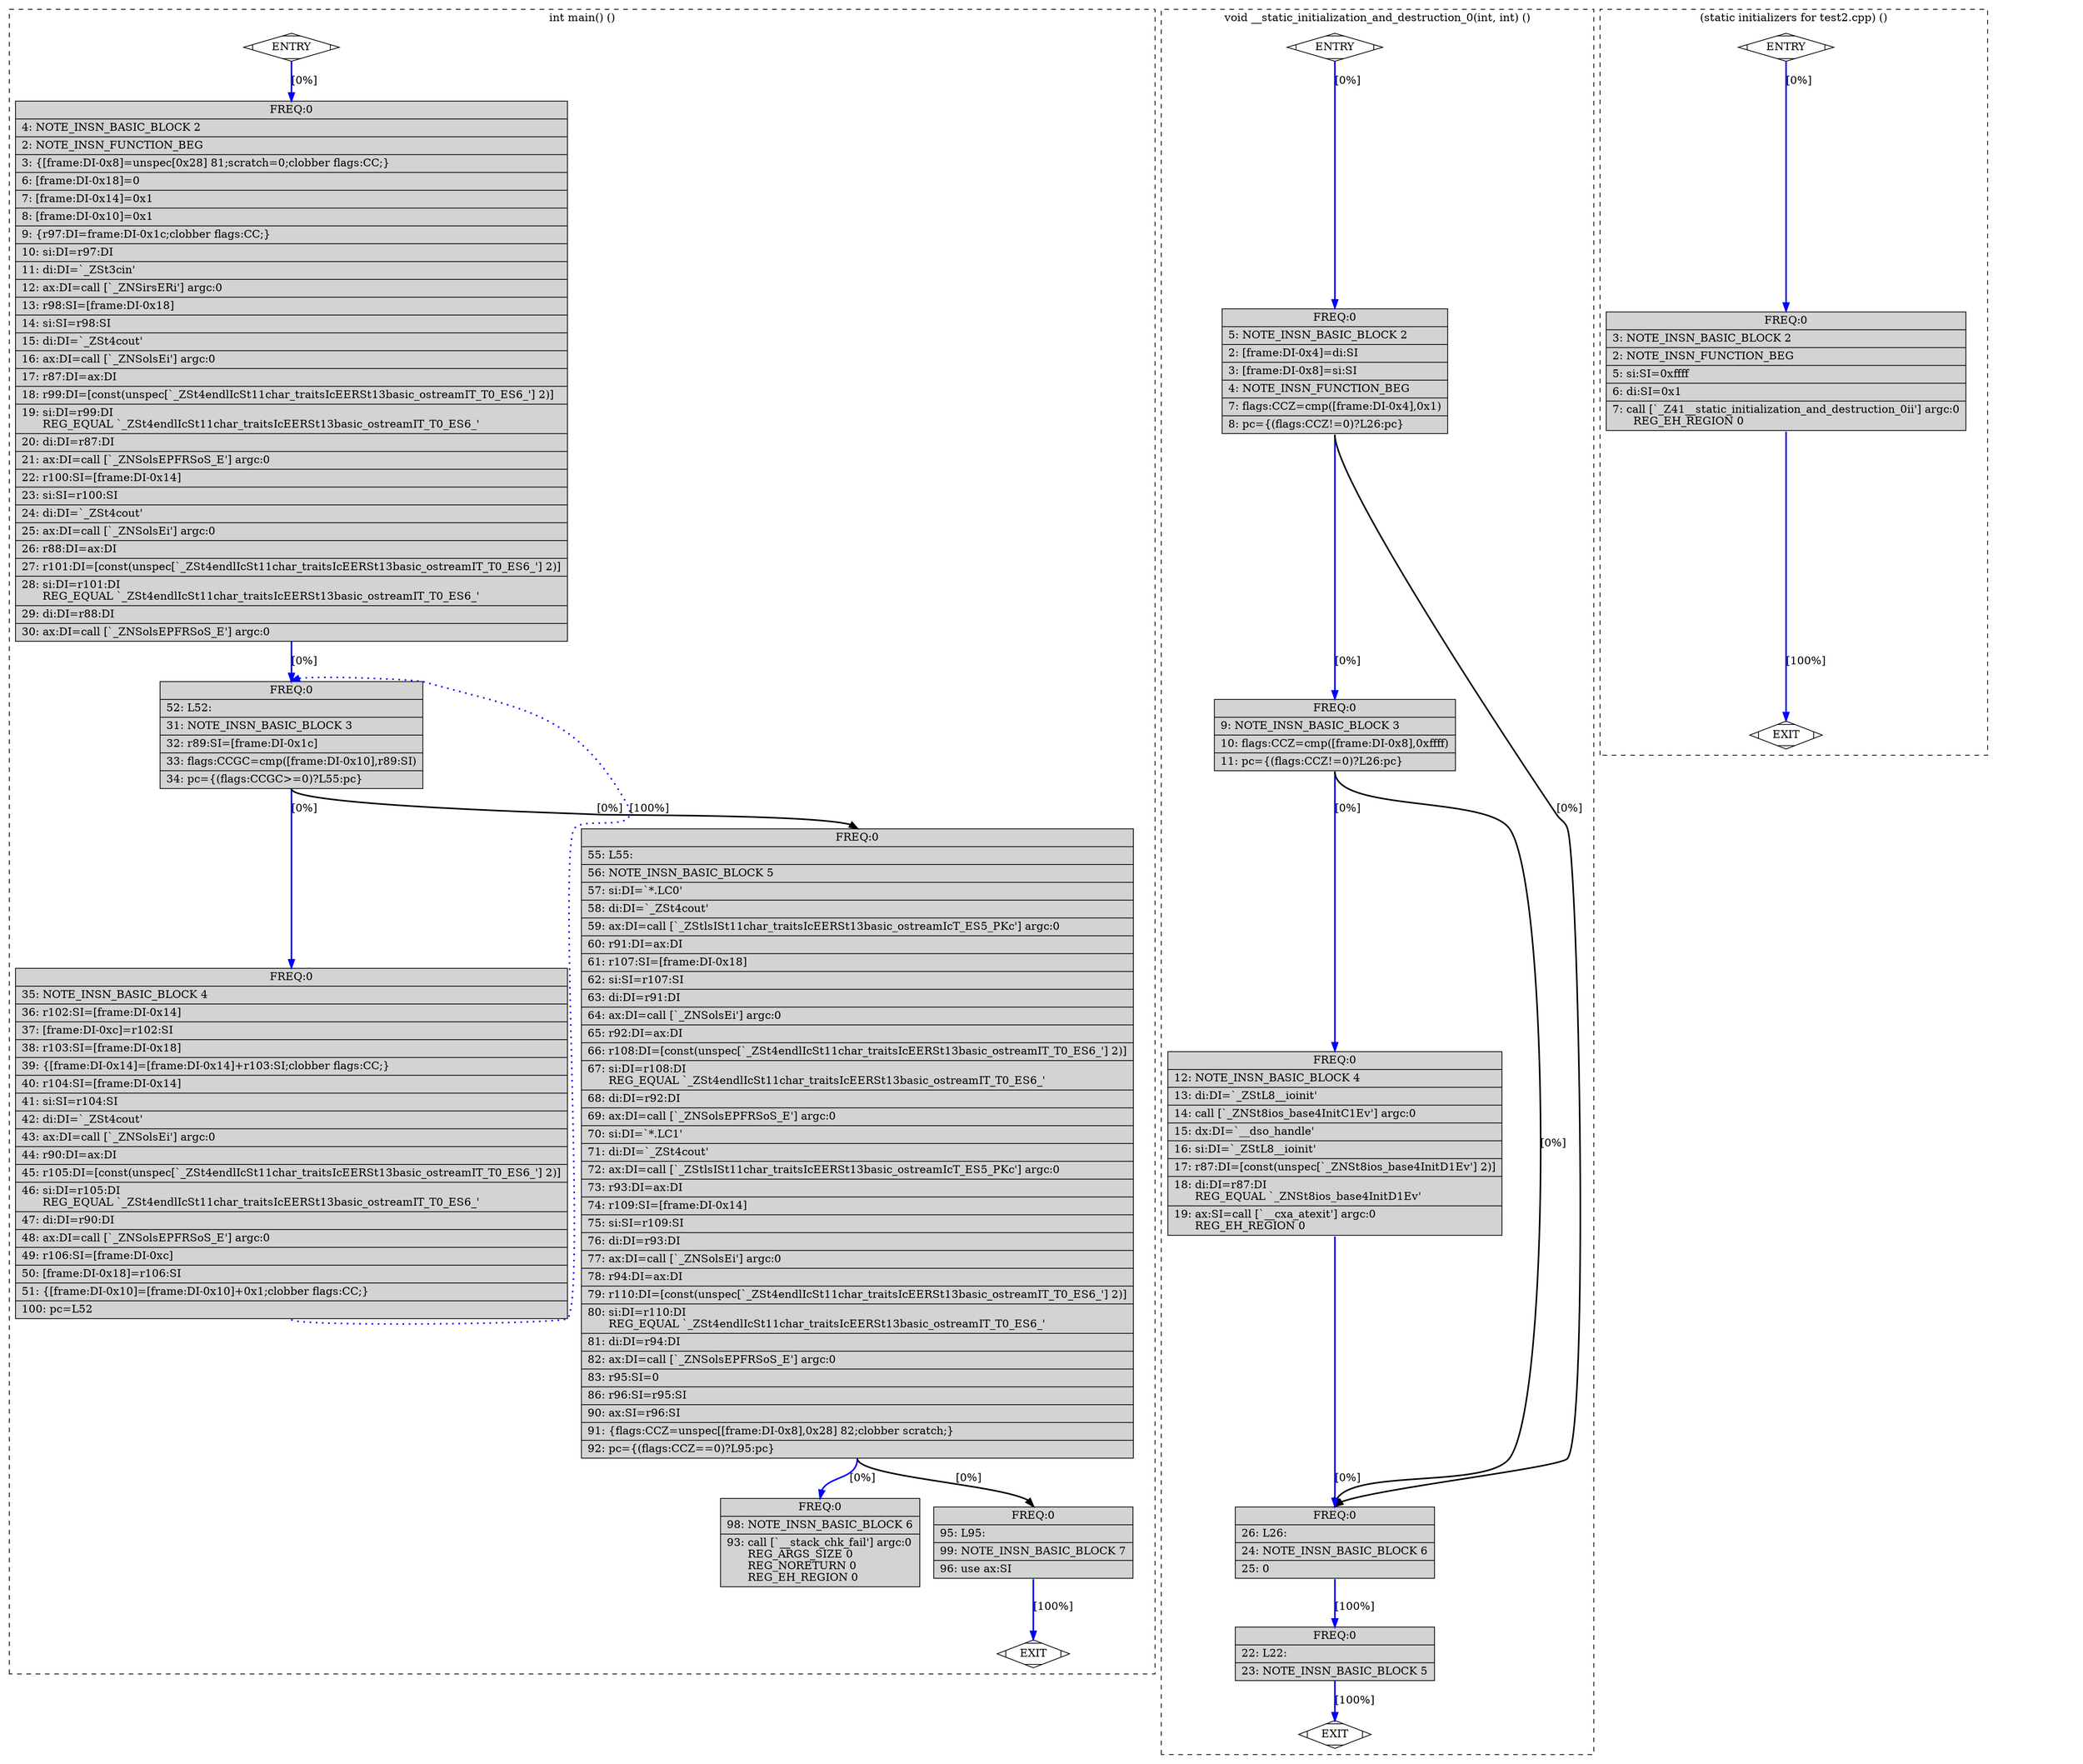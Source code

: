 digraph "test2.cpp.264r.outof_cfglayout" {
overlap=false;
subgraph "cluster_int main()" {
	style="dashed";
	color="black";
	label="int main() ()";
	fn_1493_basic_block_0 [shape=Mdiamond,style=filled,fillcolor=white,label="ENTRY"];

	fn_1493_basic_block_2 [shape=record,style=filled,fillcolor=lightgrey,label="{ FREQ:0 |\ \ \ \ 4:\ NOTE_INSN_BASIC_BLOCK\ 2\l\
|\ \ \ \ 2:\ NOTE_INSN_FUNCTION_BEG\l\
|\ \ \ \ 3:\ \{[frame:DI-0x8]=unspec[0x28]\ 81;scratch=0;clobber\ flags:CC;\}\l\
|\ \ \ \ 6:\ [frame:DI-0x18]=0\l\
|\ \ \ \ 7:\ [frame:DI-0x14]=0x1\l\
|\ \ \ \ 8:\ [frame:DI-0x10]=0x1\l\
|\ \ \ \ 9:\ \{r97:DI=frame:DI-0x1c;clobber\ flags:CC;\}\l\
|\ \ \ 10:\ si:DI=r97:DI\l\
|\ \ \ 11:\ di:DI=`_ZSt3cin'\l\
|\ \ \ 12:\ ax:DI=call\ [`_ZNSirsERi']\ argc:0\l\
|\ \ \ 13:\ r98:SI=[frame:DI-0x18]\l\
|\ \ \ 14:\ si:SI=r98:SI\l\
|\ \ \ 15:\ di:DI=`_ZSt4cout'\l\
|\ \ \ 16:\ ax:DI=call\ [`_ZNSolsEi']\ argc:0\l\
|\ \ \ 17:\ r87:DI=ax:DI\l\
|\ \ \ 18:\ r99:DI=[const(unspec[`_ZSt4endlIcSt11char_traitsIcEERSt13basic_ostreamIT_T0_ES6_']\ 2)]\l\
|\ \ \ 19:\ si:DI=r99:DI\l\
\ \ \ \ \ \ REG_EQUAL\ `_ZSt4endlIcSt11char_traitsIcEERSt13basic_ostreamIT_T0_ES6_'\l\
|\ \ \ 20:\ di:DI=r87:DI\l\
|\ \ \ 21:\ ax:DI=call\ [`_ZNSolsEPFRSoS_E']\ argc:0\l\
|\ \ \ 22:\ r100:SI=[frame:DI-0x14]\l\
|\ \ \ 23:\ si:SI=r100:SI\l\
|\ \ \ 24:\ di:DI=`_ZSt4cout'\l\
|\ \ \ 25:\ ax:DI=call\ [`_ZNSolsEi']\ argc:0\l\
|\ \ \ 26:\ r88:DI=ax:DI\l\
|\ \ \ 27:\ r101:DI=[const(unspec[`_ZSt4endlIcSt11char_traitsIcEERSt13basic_ostreamIT_T0_ES6_']\ 2)]\l\
|\ \ \ 28:\ si:DI=r101:DI\l\
\ \ \ \ \ \ REG_EQUAL\ `_ZSt4endlIcSt11char_traitsIcEERSt13basic_ostreamIT_T0_ES6_'\l\
|\ \ \ 29:\ di:DI=r88:DI\l\
|\ \ \ 30:\ ax:DI=call\ [`_ZNSolsEPFRSoS_E']\ argc:0\l\
}"];

	fn_1493_basic_block_3 [shape=record,style=filled,fillcolor=lightgrey,label="{ FREQ:0 |\ \ \ 52:\ L52:\l\
|\ \ \ 31:\ NOTE_INSN_BASIC_BLOCK\ 3\l\
|\ \ \ 32:\ r89:SI=[frame:DI-0x1c]\l\
|\ \ \ 33:\ flags:CCGC=cmp([frame:DI-0x10],r89:SI)\l\
|\ \ \ 34:\ pc=\{(flags:CCGC\>=0)?L55:pc\}\l\
}"];

	fn_1493_basic_block_4 [shape=record,style=filled,fillcolor=lightgrey,label="{ FREQ:0 |\ \ \ 35:\ NOTE_INSN_BASIC_BLOCK\ 4\l\
|\ \ \ 36:\ r102:SI=[frame:DI-0x14]\l\
|\ \ \ 37:\ [frame:DI-0xc]=r102:SI\l\
|\ \ \ 38:\ r103:SI=[frame:DI-0x18]\l\
|\ \ \ 39:\ \{[frame:DI-0x14]=[frame:DI-0x14]+r103:SI;clobber\ flags:CC;\}\l\
|\ \ \ 40:\ r104:SI=[frame:DI-0x14]\l\
|\ \ \ 41:\ si:SI=r104:SI\l\
|\ \ \ 42:\ di:DI=`_ZSt4cout'\l\
|\ \ \ 43:\ ax:DI=call\ [`_ZNSolsEi']\ argc:0\l\
|\ \ \ 44:\ r90:DI=ax:DI\l\
|\ \ \ 45:\ r105:DI=[const(unspec[`_ZSt4endlIcSt11char_traitsIcEERSt13basic_ostreamIT_T0_ES6_']\ 2)]\l\
|\ \ \ 46:\ si:DI=r105:DI\l\
\ \ \ \ \ \ REG_EQUAL\ `_ZSt4endlIcSt11char_traitsIcEERSt13basic_ostreamIT_T0_ES6_'\l\
|\ \ \ 47:\ di:DI=r90:DI\l\
|\ \ \ 48:\ ax:DI=call\ [`_ZNSolsEPFRSoS_E']\ argc:0\l\
|\ \ \ 49:\ r106:SI=[frame:DI-0xc]\l\
|\ \ \ 50:\ [frame:DI-0x18]=r106:SI\l\
|\ \ \ 51:\ \{[frame:DI-0x10]=[frame:DI-0x10]+0x1;clobber\ flags:CC;\}\l\
|\ \ 100:\ pc=L52\l\
}"];

	fn_1493_basic_block_5 [shape=record,style=filled,fillcolor=lightgrey,label="{ FREQ:0 |\ \ \ 55:\ L55:\l\
|\ \ \ 56:\ NOTE_INSN_BASIC_BLOCK\ 5\l\
|\ \ \ 57:\ si:DI=`*.LC0'\l\
|\ \ \ 58:\ di:DI=`_ZSt4cout'\l\
|\ \ \ 59:\ ax:DI=call\ [`_ZStlsISt11char_traitsIcEERSt13basic_ostreamIcT_ES5_PKc']\ argc:0\l\
|\ \ \ 60:\ r91:DI=ax:DI\l\
|\ \ \ 61:\ r107:SI=[frame:DI-0x18]\l\
|\ \ \ 62:\ si:SI=r107:SI\l\
|\ \ \ 63:\ di:DI=r91:DI\l\
|\ \ \ 64:\ ax:DI=call\ [`_ZNSolsEi']\ argc:0\l\
|\ \ \ 65:\ r92:DI=ax:DI\l\
|\ \ \ 66:\ r108:DI=[const(unspec[`_ZSt4endlIcSt11char_traitsIcEERSt13basic_ostreamIT_T0_ES6_']\ 2)]\l\
|\ \ \ 67:\ si:DI=r108:DI\l\
\ \ \ \ \ \ REG_EQUAL\ `_ZSt4endlIcSt11char_traitsIcEERSt13basic_ostreamIT_T0_ES6_'\l\
|\ \ \ 68:\ di:DI=r92:DI\l\
|\ \ \ 69:\ ax:DI=call\ [`_ZNSolsEPFRSoS_E']\ argc:0\l\
|\ \ \ 70:\ si:DI=`*.LC1'\l\
|\ \ \ 71:\ di:DI=`_ZSt4cout'\l\
|\ \ \ 72:\ ax:DI=call\ [`_ZStlsISt11char_traitsIcEERSt13basic_ostreamIcT_ES5_PKc']\ argc:0\l\
|\ \ \ 73:\ r93:DI=ax:DI\l\
|\ \ \ 74:\ r109:SI=[frame:DI-0x14]\l\
|\ \ \ 75:\ si:SI=r109:SI\l\
|\ \ \ 76:\ di:DI=r93:DI\l\
|\ \ \ 77:\ ax:DI=call\ [`_ZNSolsEi']\ argc:0\l\
|\ \ \ 78:\ r94:DI=ax:DI\l\
|\ \ \ 79:\ r110:DI=[const(unspec[`_ZSt4endlIcSt11char_traitsIcEERSt13basic_ostreamIT_T0_ES6_']\ 2)]\l\
|\ \ \ 80:\ si:DI=r110:DI\l\
\ \ \ \ \ \ REG_EQUAL\ `_ZSt4endlIcSt11char_traitsIcEERSt13basic_ostreamIT_T0_ES6_'\l\
|\ \ \ 81:\ di:DI=r94:DI\l\
|\ \ \ 82:\ ax:DI=call\ [`_ZNSolsEPFRSoS_E']\ argc:0\l\
|\ \ \ 83:\ r95:SI=0\l\
|\ \ \ 86:\ r96:SI=r95:SI\l\
|\ \ \ 90:\ ax:SI=r96:SI\l\
|\ \ \ 91:\ \{flags:CCZ=unspec[[frame:DI-0x8],0x28]\ 82;clobber\ scratch;\}\l\
|\ \ \ 92:\ pc=\{(flags:CCZ==0)?L95:pc\}\l\
}"];

	fn_1493_basic_block_6 [shape=record,style=filled,fillcolor=lightgrey,label="{ FREQ:0 |\ \ \ 98:\ NOTE_INSN_BASIC_BLOCK\ 6\l\
|\ \ \ 93:\ call\ [`__stack_chk_fail']\ argc:0\l\
\ \ \ \ \ \ REG_ARGS_SIZE\ 0\l\
\ \ \ \ \ \ REG_NORETURN\ 0\l\
\ \ \ \ \ \ REG_EH_REGION\ 0\l\
}"];

	fn_1493_basic_block_7 [shape=record,style=filled,fillcolor=lightgrey,label="{ FREQ:0 |\ \ \ 95:\ L95:\l\
|\ \ \ 99:\ NOTE_INSN_BASIC_BLOCK\ 7\l\
|\ \ \ 96:\ use\ ax:SI\l\
}"];

	fn_1493_basic_block_1 [shape=Mdiamond,style=filled,fillcolor=white,label="EXIT"];

	fn_1493_basic_block_0:s -> fn_1493_basic_block_2:n [style="solid,bold",color=blue,weight=100,constraint=true, label="[0%]"];
	fn_1493_basic_block_2:s -> fn_1493_basic_block_3:n [style="solid,bold",color=blue,weight=100,constraint=true, label="[0%]"];
	fn_1493_basic_block_3:s -> fn_1493_basic_block_5:n [style="solid,bold",color=black,weight=10,constraint=true, label="[0%]"];
	fn_1493_basic_block_3:s -> fn_1493_basic_block_4:n [style="solid,bold",color=blue,weight=100,constraint=true, label="[0%]"];
	fn_1493_basic_block_4:s -> fn_1493_basic_block_3:n [style="dotted,bold",color=blue,weight=10,constraint=false, label="[100%]"];
	fn_1493_basic_block_5:s -> fn_1493_basic_block_7:n [style="solid,bold",color=black,weight=10,constraint=true, label="[0%]"];
	fn_1493_basic_block_5:s -> fn_1493_basic_block_6:n [style="solid,bold",color=blue,weight=100,constraint=true, label="[0%]"];
	fn_1493_basic_block_7:s -> fn_1493_basic_block_1:n [style="solid,bold",color=blue,weight=100,constraint=true, label="[100%]"];
	fn_1493_basic_block_0:s -> fn_1493_basic_block_1:n [style="invis",constraint=true];
}
subgraph "cluster_void __static_initialization_and_destruction_0(int, int)" {
	style="dashed";
	color="black";
	label="void __static_initialization_and_destruction_0(int, int) ()";
	fn_1982_basic_block_0 [shape=Mdiamond,style=filled,fillcolor=white,label="ENTRY"];

	fn_1982_basic_block_2 [shape=record,style=filled,fillcolor=lightgrey,label="{ FREQ:0 |\ \ \ \ 5:\ NOTE_INSN_BASIC_BLOCK\ 2\l\
|\ \ \ \ 2:\ [frame:DI-0x4]=di:SI\l\
|\ \ \ \ 3:\ [frame:DI-0x8]=si:SI\l\
|\ \ \ \ 4:\ NOTE_INSN_FUNCTION_BEG\l\
|\ \ \ \ 7:\ flags:CCZ=cmp([frame:DI-0x4],0x1)\l\
|\ \ \ \ 8:\ pc=\{(flags:CCZ!=0)?L26:pc\}\l\
}"];

	fn_1982_basic_block_3 [shape=record,style=filled,fillcolor=lightgrey,label="{ FREQ:0 |\ \ \ \ 9:\ NOTE_INSN_BASIC_BLOCK\ 3\l\
|\ \ \ 10:\ flags:CCZ=cmp([frame:DI-0x8],0xffff)\l\
|\ \ \ 11:\ pc=\{(flags:CCZ!=0)?L26:pc\}\l\
}"];

	fn_1982_basic_block_4 [shape=record,style=filled,fillcolor=lightgrey,label="{ FREQ:0 |\ \ \ 12:\ NOTE_INSN_BASIC_BLOCK\ 4\l\
|\ \ \ 13:\ di:DI=`_ZStL8__ioinit'\l\
|\ \ \ 14:\ call\ [`_ZNSt8ios_base4InitC1Ev']\ argc:0\l\
|\ \ \ 15:\ dx:DI=`__dso_handle'\l\
|\ \ \ 16:\ si:DI=`_ZStL8__ioinit'\l\
|\ \ \ 17:\ r87:DI=[const(unspec[`_ZNSt8ios_base4InitD1Ev']\ 2)]\l\
|\ \ \ 18:\ di:DI=r87:DI\l\
\ \ \ \ \ \ REG_EQUAL\ `_ZNSt8ios_base4InitD1Ev'\l\
|\ \ \ 19:\ ax:SI=call\ [`__cxa_atexit']\ argc:0\l\
\ \ \ \ \ \ REG_EH_REGION\ 0\l\
}"];

	fn_1982_basic_block_6 [shape=record,style=filled,fillcolor=lightgrey,label="{ FREQ:0 |\ \ \ 26:\ L26:\l\
|\ \ \ 24:\ NOTE_INSN_BASIC_BLOCK\ 6\l\
|\ \ \ 25:\ 0\l\
}"];

	fn_1982_basic_block_5 [shape=record,style=filled,fillcolor=lightgrey,label="{ FREQ:0 |\ \ \ 22:\ L22:\l\
|\ \ \ 23:\ NOTE_INSN_BASIC_BLOCK\ 5\l\
}"];

	fn_1982_basic_block_1 [shape=Mdiamond,style=filled,fillcolor=white,label="EXIT"];

	fn_1982_basic_block_0:s -> fn_1982_basic_block_2:n [style="solid,bold",color=blue,weight=100,constraint=true, label="[0%]"];
	fn_1982_basic_block_2:s -> fn_1982_basic_block_3:n [style="solid,bold",color=blue,weight=100,constraint=true, label="[0%]"];
	fn_1982_basic_block_2:s -> fn_1982_basic_block_6:n [style="solid,bold",color=black,weight=10,constraint=true, label="[0%]"];
	fn_1982_basic_block_3:s -> fn_1982_basic_block_4:n [style="solid,bold",color=blue,weight=100,constraint=true, label="[0%]"];
	fn_1982_basic_block_3:s -> fn_1982_basic_block_6:n [style="solid,bold",color=black,weight=10,constraint=true, label="[0%]"];
	fn_1982_basic_block_4:s -> fn_1982_basic_block_6:n [style="solid,bold",color=blue,weight=100,constraint=true, label="[0%]"];
	fn_1982_basic_block_6:s -> fn_1982_basic_block_5:n [style="solid,bold",color=blue,weight=100,constraint=true, label="[100%]"];
	fn_1982_basic_block_5:s -> fn_1982_basic_block_1:n [style="solid,bold",color=blue,weight=100,constraint=true, label="[100%]"];
	fn_1982_basic_block_0:s -> fn_1982_basic_block_1:n [style="invis",constraint=true];
}
subgraph "cluster_(static initializers for test2.cpp)" {
	style="dashed";
	color="black";
	label="(static initializers for test2.cpp) ()";
	fn_1983_basic_block_0 [shape=Mdiamond,style=filled,fillcolor=white,label="ENTRY"];

	fn_1983_basic_block_2 [shape=record,style=filled,fillcolor=lightgrey,label="{ FREQ:0 |\ \ \ \ 3:\ NOTE_INSN_BASIC_BLOCK\ 2\l\
|\ \ \ \ 2:\ NOTE_INSN_FUNCTION_BEG\l\
|\ \ \ \ 5:\ si:SI=0xffff\l\
|\ \ \ \ 6:\ di:SI=0x1\l\
|\ \ \ \ 7:\ call\ [`_Z41__static_initialization_and_destruction_0ii']\ argc:0\l\
\ \ \ \ \ \ REG_EH_REGION\ 0\l\
}"];

	fn_1983_basic_block_1 [shape=Mdiamond,style=filled,fillcolor=white,label="EXIT"];

	fn_1983_basic_block_0:s -> fn_1983_basic_block_2:n [style="solid,bold",color=blue,weight=100,constraint=true, label="[0%]"];
	fn_1983_basic_block_2:s -> fn_1983_basic_block_1:n [style="solid,bold",color=blue,weight=100,constraint=true, label="[100%]"];
	fn_1983_basic_block_0:s -> fn_1983_basic_block_1:n [style="invis",constraint=true];
}
}
